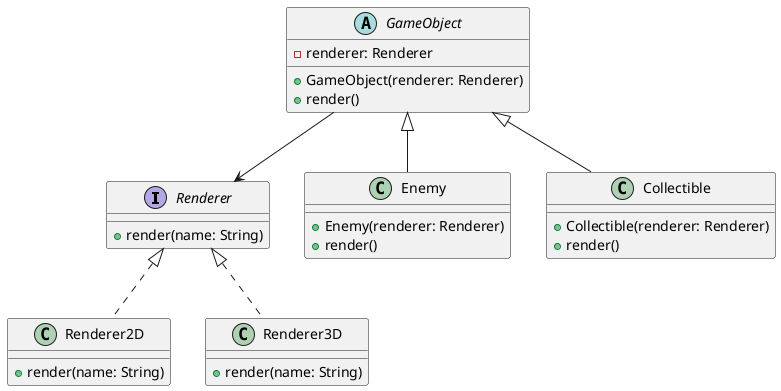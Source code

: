 @startuml

interface Renderer {
    + render(name: String)
}

class Renderer2D implements Renderer {
    + render(name: String)
}

class Renderer3D implements Renderer {
    + render(name: String)
}

abstract class GameObject {
    - renderer: Renderer
    + GameObject(renderer: Renderer)
    + render()
}


class Enemy extends GameObject {
    + Enemy(renderer: Renderer)
    + render()
}

class Collectible extends GameObject {
    + Collectible(renderer: Renderer)
    + render()
}

GameObject --> Renderer

@enduml
